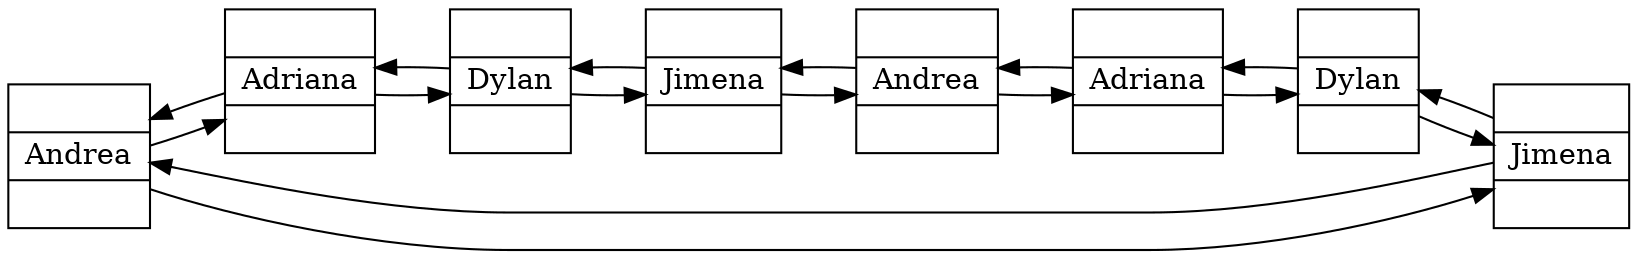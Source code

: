digraph CircularDoble {
	graph [rankdir=LR]
	node [height=.1 shape=record]
	<CircularDoble.NodoDoble object at 0x03214730> [label="<f0> |<f1> Andrea|<f2>"]
	<CircularDoble.NodoDoble object at 0x03214730> -> <CircularDoble.NodoDoble object at 0x032146F0>
	<CircularDoble.NodoDoble object at 0x03214730> -> <CircularDoble.NodoDoble object at 0x031FDE30>
	<CircularDoble.NodoDoble object at 0x032146F0> [label="<f0> |<f1> Adriana|<f2>"]
	<CircularDoble.NodoDoble object at 0x032146F0> -> <CircularDoble.NodoDoble object at 0x03214610>
	<CircularDoble.NodoDoble object at 0x032146F0> -> <CircularDoble.NodoDoble object at 0x03214730>
	<CircularDoble.NodoDoble object at 0x03214610> [label="<f0> |<f1> Dylan|<f2>"]
	<CircularDoble.NodoDoble object at 0x03214610> -> <CircularDoble.NodoDoble object at 0x03214670>
	<CircularDoble.NodoDoble object at 0x03214610> -> <CircularDoble.NodoDoble object at 0x032146F0>
	<CircularDoble.NodoDoble object at 0x03214670> [label="<f0> |<f1> Jimena|<f2>"]
	<CircularDoble.NodoDoble object at 0x03214670> -> <CircularDoble.NodoDoble object at 0x0320D9F0>
	<CircularDoble.NodoDoble object at 0x03214670> -> <CircularDoble.NodoDoble object at 0x03214610>
	<CircularDoble.NodoDoble object at 0x0320D9F0> [label="<f0> |<f1> Andrea|<f2>"]
	<CircularDoble.NodoDoble object at 0x0320D9F0> -> <CircularDoble.NodoDoble object at 0x0320DA10>
	<CircularDoble.NodoDoble object at 0x0320D9F0> -> <CircularDoble.NodoDoble object at 0x03214670>
	<CircularDoble.NodoDoble object at 0x0320DA10> [label="<f0> |<f1> Adriana|<f2>"]
	<CircularDoble.NodoDoble object at 0x0320DA10> -> <CircularDoble.NodoDoble object at 0x0320D7B0>
	<CircularDoble.NodoDoble object at 0x0320DA10> -> <CircularDoble.NodoDoble object at 0x0320D9F0>
	<CircularDoble.NodoDoble object at 0x0320D7B0> [label="<f0> |<f1> Dylan|<f2>"]
	<CircularDoble.NodoDoble object at 0x0320D7B0> -> <CircularDoble.NodoDoble object at 0x031FDE30>
	<CircularDoble.NodoDoble object at 0x0320D7B0> -> <CircularDoble.NodoDoble object at 0x0320DA10>
	<CircularDoble.NodoDoble object at 0x031FDE30> [label="<f0> |<f1> Jimena|<f2>"]
	<CircularDoble.NodoDoble object at 0x031FDE30> -> <CircularDoble.NodoDoble object at 0x03214730>
	<CircularDoble.NodoDoble object at 0x031FDE30> -> <CircularDoble.NodoDoble object at 0x0320D7B0>
}

